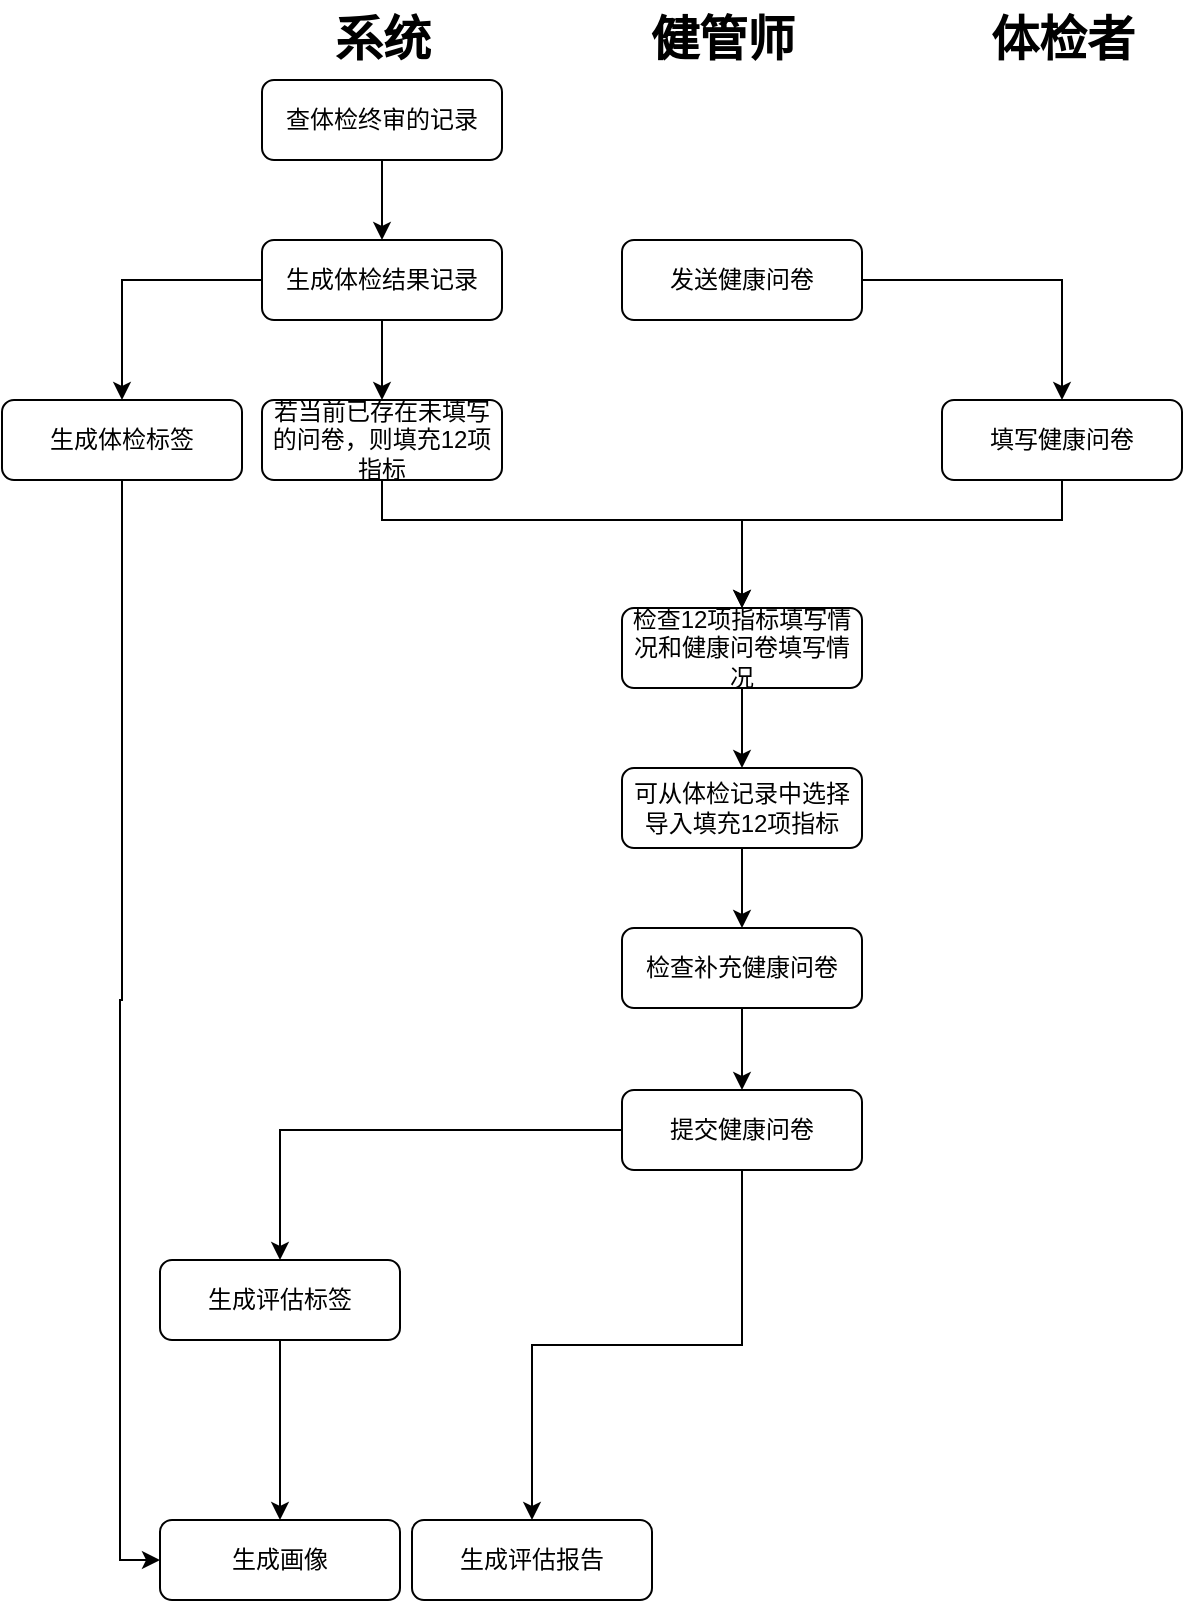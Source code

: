 <mxfile version="22.0.8" type="github">
  <diagram id="C5RBs43oDa-KdzZeNtuy" name="Page-1">
    <mxGraphModel dx="683" dy="418" grid="1" gridSize="10" guides="1" tooltips="1" connect="1" arrows="1" fold="1" page="1" pageScale="1" pageWidth="827" pageHeight="1169" math="0" shadow="0">
      <root>
        <mxCell id="WIyWlLk6GJQsqaUBKTNV-0" />
        <mxCell id="WIyWlLk6GJQsqaUBKTNV-1" parent="WIyWlLk6GJQsqaUBKTNV-0" />
        <mxCell id="5xAQhtf5ni9uGkbtPtf4-2" value="" style="edgeStyle=orthogonalEdgeStyle;rounded=0;orthogonalLoop=1;jettySize=auto;html=1;" edge="1" parent="WIyWlLk6GJQsqaUBKTNV-1" source="5xAQhtf5ni9uGkbtPtf4-0" target="5xAQhtf5ni9uGkbtPtf4-1">
          <mxGeometry relative="1" as="geometry" />
        </mxCell>
        <mxCell id="5xAQhtf5ni9uGkbtPtf4-0" value="查体检终审的记录" style="rounded=1;whiteSpace=wrap;html=1;fontSize=12;glass=0;strokeWidth=1;shadow=0;" vertex="1" parent="WIyWlLk6GJQsqaUBKTNV-1">
          <mxGeometry x="150" y="40" width="120" height="40" as="geometry" />
        </mxCell>
        <mxCell id="5xAQhtf5ni9uGkbtPtf4-6" value="" style="edgeStyle=orthogonalEdgeStyle;rounded=0;orthogonalLoop=1;jettySize=auto;html=1;" edge="1" parent="WIyWlLk6GJQsqaUBKTNV-1" source="5xAQhtf5ni9uGkbtPtf4-1" target="5xAQhtf5ni9uGkbtPtf4-5">
          <mxGeometry relative="1" as="geometry" />
        </mxCell>
        <mxCell id="5xAQhtf5ni9uGkbtPtf4-26" style="edgeStyle=orthogonalEdgeStyle;rounded=0;orthogonalLoop=1;jettySize=auto;html=1;entryX=0.5;entryY=0;entryDx=0;entryDy=0;" edge="1" parent="WIyWlLk6GJQsqaUBKTNV-1" source="5xAQhtf5ni9uGkbtPtf4-1" target="5xAQhtf5ni9uGkbtPtf4-25">
          <mxGeometry relative="1" as="geometry" />
        </mxCell>
        <mxCell id="5xAQhtf5ni9uGkbtPtf4-1" value="生成体检结果记录" style="rounded=1;whiteSpace=wrap;html=1;fontSize=12;glass=0;strokeWidth=1;shadow=0;" vertex="1" parent="WIyWlLk6GJQsqaUBKTNV-1">
          <mxGeometry x="150" y="120" width="120" height="40" as="geometry" />
        </mxCell>
        <mxCell id="5xAQhtf5ni9uGkbtPtf4-22" style="edgeStyle=orthogonalEdgeStyle;rounded=0;orthogonalLoop=1;jettySize=auto;html=1;" edge="1" parent="WIyWlLk6GJQsqaUBKTNV-1" source="5xAQhtf5ni9uGkbtPtf4-5" target="5xAQhtf5ni9uGkbtPtf4-7">
          <mxGeometry relative="1" as="geometry">
            <Array as="points">
              <mxPoint x="210" y="260" />
              <mxPoint x="390" y="260" />
            </Array>
          </mxGeometry>
        </mxCell>
        <mxCell id="5xAQhtf5ni9uGkbtPtf4-5" value="若当前已存在未填写的问卷，则填充12项指标" style="rounded=1;whiteSpace=wrap;html=1;fontSize=12;glass=0;strokeWidth=1;shadow=0;" vertex="1" parent="WIyWlLk6GJQsqaUBKTNV-1">
          <mxGeometry x="150" y="200" width="120" height="40" as="geometry" />
        </mxCell>
        <mxCell id="5xAQhtf5ni9uGkbtPtf4-17" value="" style="edgeStyle=orthogonalEdgeStyle;rounded=0;orthogonalLoop=1;jettySize=auto;html=1;" edge="1" parent="WIyWlLk6GJQsqaUBKTNV-1" source="5xAQhtf5ni9uGkbtPtf4-7" target="5xAQhtf5ni9uGkbtPtf4-11">
          <mxGeometry relative="1" as="geometry" />
        </mxCell>
        <mxCell id="5xAQhtf5ni9uGkbtPtf4-7" value="检查12项指标填写情况和健康问卷填写情况" style="rounded=1;whiteSpace=wrap;html=1;fontSize=12;glass=0;strokeWidth=1;shadow=0;" vertex="1" parent="WIyWlLk6GJQsqaUBKTNV-1">
          <mxGeometry x="330" y="304" width="120" height="40" as="geometry" />
        </mxCell>
        <mxCell id="5xAQhtf5ni9uGkbtPtf4-16" style="edgeStyle=orthogonalEdgeStyle;rounded=0;orthogonalLoop=1;jettySize=auto;html=1;entryX=0.5;entryY=0;entryDx=0;entryDy=0;" edge="1" parent="WIyWlLk6GJQsqaUBKTNV-1" source="5xAQhtf5ni9uGkbtPtf4-9" target="5xAQhtf5ni9uGkbtPtf4-7">
          <mxGeometry relative="1" as="geometry">
            <Array as="points">
              <mxPoint x="550" y="260" />
              <mxPoint x="390" y="260" />
            </Array>
          </mxGeometry>
        </mxCell>
        <mxCell id="5xAQhtf5ni9uGkbtPtf4-9" value="填写健康问卷" style="rounded=1;whiteSpace=wrap;html=1;fontSize=12;glass=0;strokeWidth=1;shadow=0;" vertex="1" parent="WIyWlLk6GJQsqaUBKTNV-1">
          <mxGeometry x="490" y="200" width="120" height="40" as="geometry" />
        </mxCell>
        <mxCell id="5xAQhtf5ni9uGkbtPtf4-18" value="" style="edgeStyle=orthogonalEdgeStyle;rounded=0;orthogonalLoop=1;jettySize=auto;html=1;" edge="1" parent="WIyWlLk6GJQsqaUBKTNV-1" source="5xAQhtf5ni9uGkbtPtf4-11" target="5xAQhtf5ni9uGkbtPtf4-15">
          <mxGeometry relative="1" as="geometry" />
        </mxCell>
        <mxCell id="5xAQhtf5ni9uGkbtPtf4-11" value="可从体检记录中选择导入填充12项指标" style="rounded=1;whiteSpace=wrap;html=1;fontSize=12;glass=0;strokeWidth=1;shadow=0;" vertex="1" parent="WIyWlLk6GJQsqaUBKTNV-1">
          <mxGeometry x="330" y="384" width="120" height="40" as="geometry" />
        </mxCell>
        <mxCell id="5xAQhtf5ni9uGkbtPtf4-12" value="系统" style="text;strokeColor=none;fillColor=none;html=1;fontSize=24;fontStyle=1;verticalAlign=middle;align=center;" vertex="1" parent="WIyWlLk6GJQsqaUBKTNV-1">
          <mxGeometry x="160" width="100" height="40" as="geometry" />
        </mxCell>
        <mxCell id="5xAQhtf5ni9uGkbtPtf4-13" value="健管师" style="text;strokeColor=none;fillColor=none;html=1;fontSize=24;fontStyle=1;verticalAlign=middle;align=center;" vertex="1" parent="WIyWlLk6GJQsqaUBKTNV-1">
          <mxGeometry x="330" width="100" height="40" as="geometry" />
        </mxCell>
        <mxCell id="5xAQhtf5ni9uGkbtPtf4-14" value="体检者" style="text;strokeColor=none;fillColor=none;html=1;fontSize=24;fontStyle=1;verticalAlign=middle;align=center;" vertex="1" parent="WIyWlLk6GJQsqaUBKTNV-1">
          <mxGeometry x="500" width="100" height="40" as="geometry" />
        </mxCell>
        <mxCell id="5xAQhtf5ni9uGkbtPtf4-23" value="" style="edgeStyle=orthogonalEdgeStyle;rounded=0;orthogonalLoop=1;jettySize=auto;html=1;" edge="1" parent="WIyWlLk6GJQsqaUBKTNV-1" source="5xAQhtf5ni9uGkbtPtf4-15" target="5xAQhtf5ni9uGkbtPtf4-21">
          <mxGeometry relative="1" as="geometry" />
        </mxCell>
        <mxCell id="5xAQhtf5ni9uGkbtPtf4-15" value="检查补充健康问卷" style="rounded=1;whiteSpace=wrap;html=1;fontSize=12;glass=0;strokeWidth=1;shadow=0;" vertex="1" parent="WIyWlLk6GJQsqaUBKTNV-1">
          <mxGeometry x="330" y="464" width="120" height="40" as="geometry" />
        </mxCell>
        <mxCell id="5xAQhtf5ni9uGkbtPtf4-20" style="edgeStyle=orthogonalEdgeStyle;rounded=0;orthogonalLoop=1;jettySize=auto;html=1;entryX=0.5;entryY=0;entryDx=0;entryDy=0;" edge="1" parent="WIyWlLk6GJQsqaUBKTNV-1" source="5xAQhtf5ni9uGkbtPtf4-19" target="5xAQhtf5ni9uGkbtPtf4-9">
          <mxGeometry relative="1" as="geometry" />
        </mxCell>
        <mxCell id="5xAQhtf5ni9uGkbtPtf4-19" value="发送健康问卷" style="rounded=1;whiteSpace=wrap;html=1;fontSize=12;glass=0;strokeWidth=1;shadow=0;" vertex="1" parent="WIyWlLk6GJQsqaUBKTNV-1">
          <mxGeometry x="330" y="120" width="120" height="40" as="geometry" />
        </mxCell>
        <mxCell id="5xAQhtf5ni9uGkbtPtf4-32" style="edgeStyle=orthogonalEdgeStyle;rounded=0;orthogonalLoop=1;jettySize=auto;html=1;entryX=0.5;entryY=0;entryDx=0;entryDy=0;" edge="1" parent="WIyWlLk6GJQsqaUBKTNV-1" source="5xAQhtf5ni9uGkbtPtf4-21" target="5xAQhtf5ni9uGkbtPtf4-30">
          <mxGeometry relative="1" as="geometry" />
        </mxCell>
        <mxCell id="5xAQhtf5ni9uGkbtPtf4-33" style="edgeStyle=orthogonalEdgeStyle;rounded=0;orthogonalLoop=1;jettySize=auto;html=1;" edge="1" parent="WIyWlLk6GJQsqaUBKTNV-1" source="5xAQhtf5ni9uGkbtPtf4-21" target="5xAQhtf5ni9uGkbtPtf4-31">
          <mxGeometry relative="1" as="geometry" />
        </mxCell>
        <mxCell id="5xAQhtf5ni9uGkbtPtf4-21" value="提交健康问卷" style="rounded=1;whiteSpace=wrap;html=1;fontSize=12;glass=0;strokeWidth=1;shadow=0;" vertex="1" parent="WIyWlLk6GJQsqaUBKTNV-1">
          <mxGeometry x="330" y="545" width="120" height="40" as="geometry" />
        </mxCell>
        <mxCell id="5xAQhtf5ni9uGkbtPtf4-35" style="edgeStyle=orthogonalEdgeStyle;rounded=0;orthogonalLoop=1;jettySize=auto;html=1;entryX=0;entryY=0.5;entryDx=0;entryDy=0;" edge="1" parent="WIyWlLk6GJQsqaUBKTNV-1" source="5xAQhtf5ni9uGkbtPtf4-25" target="5xAQhtf5ni9uGkbtPtf4-27">
          <mxGeometry relative="1" as="geometry" />
        </mxCell>
        <mxCell id="5xAQhtf5ni9uGkbtPtf4-25" value="生成体检标签" style="rounded=1;whiteSpace=wrap;html=1;fontSize=12;glass=0;strokeWidth=1;shadow=0;" vertex="1" parent="WIyWlLk6GJQsqaUBKTNV-1">
          <mxGeometry x="20" y="200" width="120" height="40" as="geometry" />
        </mxCell>
        <mxCell id="5xAQhtf5ni9uGkbtPtf4-27" value="生成画像" style="rounded=1;whiteSpace=wrap;html=1;fontSize=12;glass=0;strokeWidth=1;shadow=0;" vertex="1" parent="WIyWlLk6GJQsqaUBKTNV-1">
          <mxGeometry x="99" y="760" width="120" height="40" as="geometry" />
        </mxCell>
        <mxCell id="5xAQhtf5ni9uGkbtPtf4-34" style="edgeStyle=orthogonalEdgeStyle;rounded=0;orthogonalLoop=1;jettySize=auto;html=1;entryX=0.5;entryY=0;entryDx=0;entryDy=0;" edge="1" parent="WIyWlLk6GJQsqaUBKTNV-1" source="5xAQhtf5ni9uGkbtPtf4-30" target="5xAQhtf5ni9uGkbtPtf4-27">
          <mxGeometry relative="1" as="geometry" />
        </mxCell>
        <mxCell id="5xAQhtf5ni9uGkbtPtf4-30" value="生成评估标签" style="rounded=1;whiteSpace=wrap;html=1;fontSize=12;glass=0;strokeWidth=1;shadow=0;" vertex="1" parent="WIyWlLk6GJQsqaUBKTNV-1">
          <mxGeometry x="99" y="630" width="120" height="40" as="geometry" />
        </mxCell>
        <mxCell id="5xAQhtf5ni9uGkbtPtf4-31" value="生成评估报告" style="rounded=1;whiteSpace=wrap;html=1;fontSize=12;glass=0;strokeWidth=1;shadow=0;" vertex="1" parent="WIyWlLk6GJQsqaUBKTNV-1">
          <mxGeometry x="225" y="760" width="120" height="40" as="geometry" />
        </mxCell>
      </root>
    </mxGraphModel>
  </diagram>
</mxfile>

